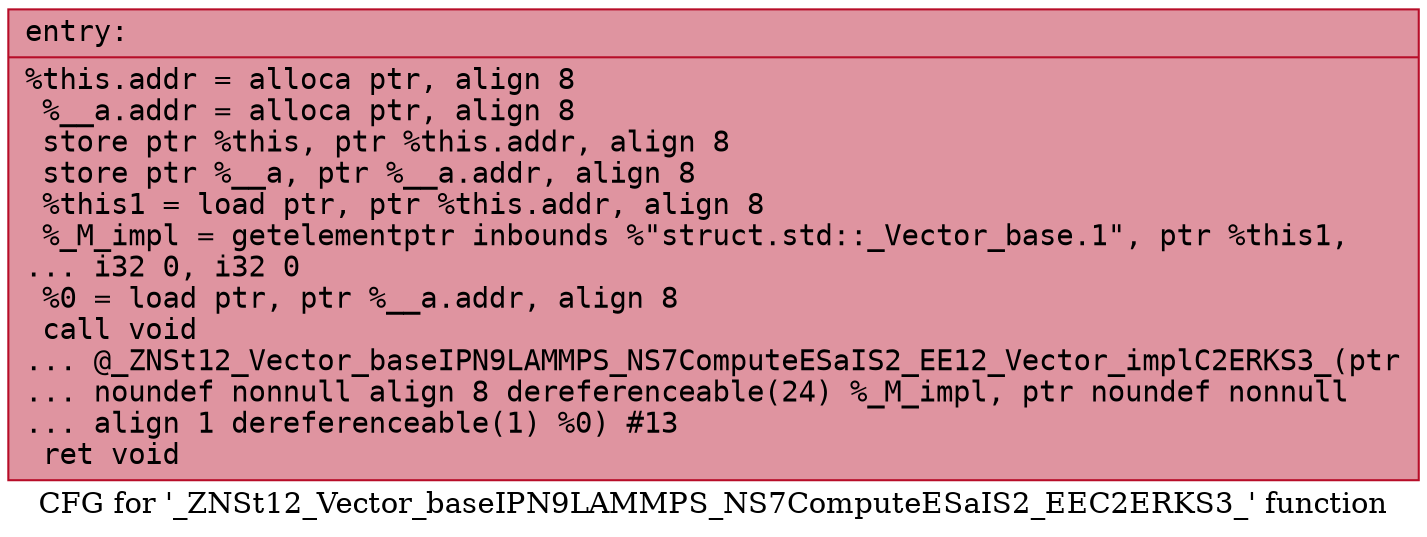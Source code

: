 digraph "CFG for '_ZNSt12_Vector_baseIPN9LAMMPS_NS7ComputeESaIS2_EEC2ERKS3_' function" {
	label="CFG for '_ZNSt12_Vector_baseIPN9LAMMPS_NS7ComputeESaIS2_EEC2ERKS3_' function";

	Node0x561f16585870 [shape=record,color="#b70d28ff", style=filled, fillcolor="#b70d2870" fontname="Courier",label="{entry:\l|  %this.addr = alloca ptr, align 8\l  %__a.addr = alloca ptr, align 8\l  store ptr %this, ptr %this.addr, align 8\l  store ptr %__a, ptr %__a.addr, align 8\l  %this1 = load ptr, ptr %this.addr, align 8\l  %_M_impl = getelementptr inbounds %\"struct.std::_Vector_base.1\", ptr %this1,\l... i32 0, i32 0\l  %0 = load ptr, ptr %__a.addr, align 8\l  call void\l... @_ZNSt12_Vector_baseIPN9LAMMPS_NS7ComputeESaIS2_EE12_Vector_implC2ERKS3_(ptr\l... noundef nonnull align 8 dereferenceable(24) %_M_impl, ptr noundef nonnull\l... align 1 dereferenceable(1) %0) #13\l  ret void\l}"];
}
